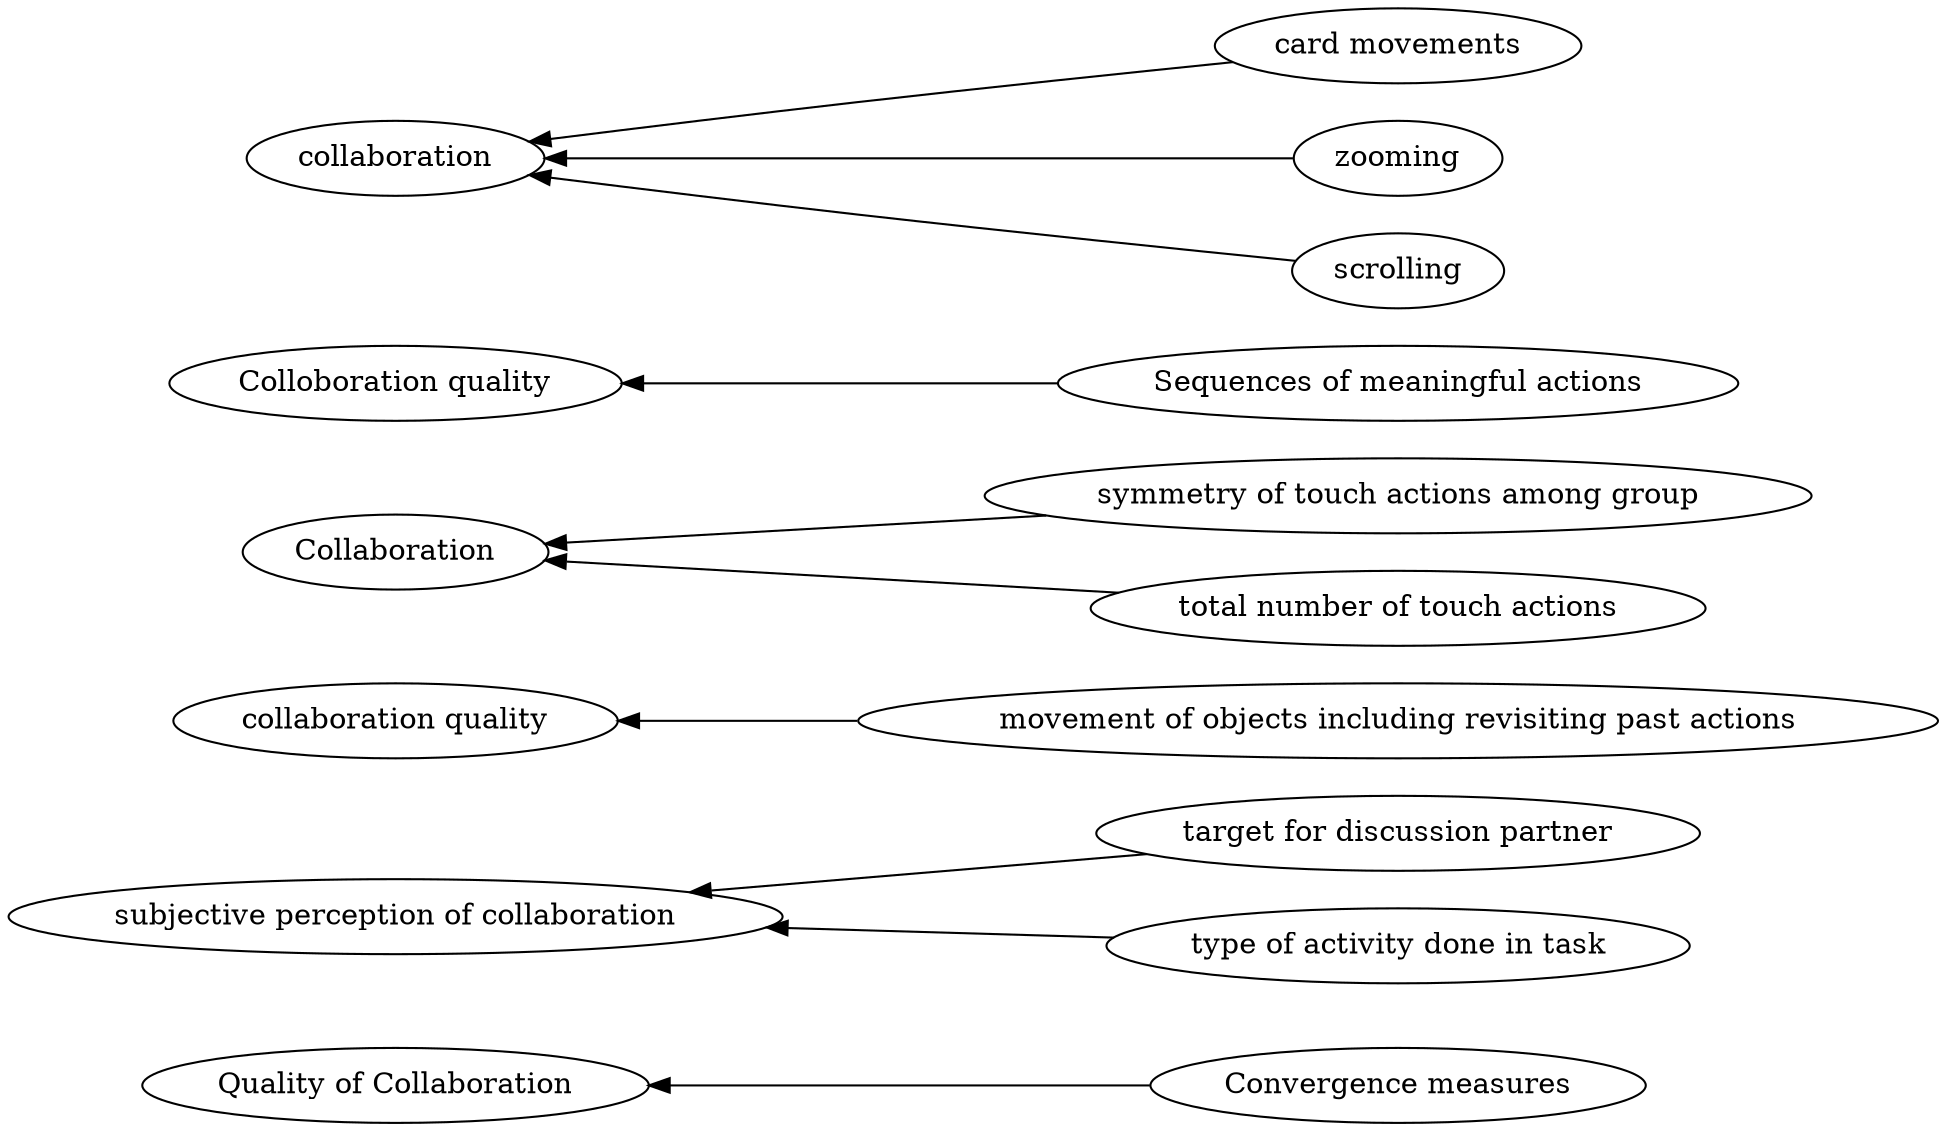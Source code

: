 digraph Test {
	rankdir=RL
	size="15,15"
	overlap=false
	splines=true
	{rank=same; "Convergence measures" "target for discussion partner" "movement of objects including revisiting past actions" "symmetry of touch actions among group" "Sequences of meaningful actions" "total number of touch actions" "type of activity done in task" "card movements" "zooming" "scrolling";}
	{rank=same; "Collaboration" "Quality of Collaboration" "Colloboration quality" "collaboration" "subjective perception of collaboration" "collaboration quality";}
	"type of activity done in task" [href="https://scholar.google.com/scholar?hl=en&q=An%20Interactive%20Table%20for%20Supporting%20Participation%20Balance%20in%20Face-to-Face%20Collaborative%20Learning"]
	"type of activity done in task" -> "subjective perception of collaboration"
	"target for discussion partner" [href="https://scholar.google.com/scholar?hl=en&q=An%20Interactive%20Table%20for%20Supporting%20Participation%20Balance%20in%20Face-to-Face%20Collaborative%20Learning"]
	"target for discussion partner" -> "subjective perception of collaboration"
	"Convergence measures" [href="https://scholar.google.com/scholar?hl=en&q=An%20Interactive%20Table%20for%20Supporting%20Participation%20Balance%20in%20Face-to-Face%20Collaborative%20Learning"]
	"Convergence measures" -> "Quality of Collaboration"
	"Sequences of meaningful actions" [href="https://scholar.google.com/scholar?hl=en&q=An%20Interactive%20Table%20for%20Supporting%20Participation%20Balance%20in%20Face-to-Face%20Collaborative%20Learning"]
	"Sequences of meaningful actions" -> "Colloboration quality"
	"card movements" [href="https://scholar.google.com/scholar?hl=en&q=An%20Interactive%20Table%20for%20Supporting%20Participation%20Balance%20in%20Face-to-Face%20Collaborative%20Learning"]
	"card movements" -> collaboration
	scrolling [href="https://scholar.google.com/scholar?hl=en&q=An%20Interactive%20Table%20for%20Supporting%20Participation%20Balance%20in%20Face-to-Face%20Collaborative%20Learning"]
	scrolling -> collaboration
	zooming [href="https://scholar.google.com/scholar?hl=en&q=An%20Interactive%20Table%20for%20Supporting%20Participation%20Balance%20in%20Face-to-Face%20Collaborative%20Learning"]
	zooming -> collaboration
	"total number of touch actions" [href="https://scholar.google.com/scholar?hl=en&q=An%20Interactive%20Table%20for%20Supporting%20Participation%20Balance%20in%20Face-to-Face%20Collaborative%20Learning"]
	"total number of touch actions" -> Collaboration
	"symmetry of touch actions among group" [href="https://scholar.google.com/scholar?hl=en&q=An%20Interactive%20Table%20for%20Supporting%20Participation%20Balance%20in%20Face-to-Face%20Collaborative%20Learning"]
	"symmetry of touch actions among group" -> Collaboration
	"movement of objects including revisiting past actions" [href="https://scholar.google.com/scholar?hl=en&q=An%20Interactive%20Table%20for%20Supporting%20Participation%20Balance%20in%20Face-to-Face%20Collaborative%20Learning"]
	"movement of objects including revisiting past actions" -> "collaboration quality"
}
